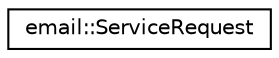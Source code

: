 digraph "Graphical Class Hierarchy"
{
 // LATEX_PDF_SIZE
  edge [fontname="Helvetica",fontsize="10",labelfontname="Helvetica",labelfontsize="10"];
  node [fontname="Helvetica",fontsize="10",shape=record];
  rankdir="LR";
  Node0 [label="email::ServiceRequest",height=0.2,width=0.4,color="black", fillcolor="white", style="filled",URL="$structemail_1_1ServiceRequest.html",tooltip="Service request, with a request ID and some content."];
}
